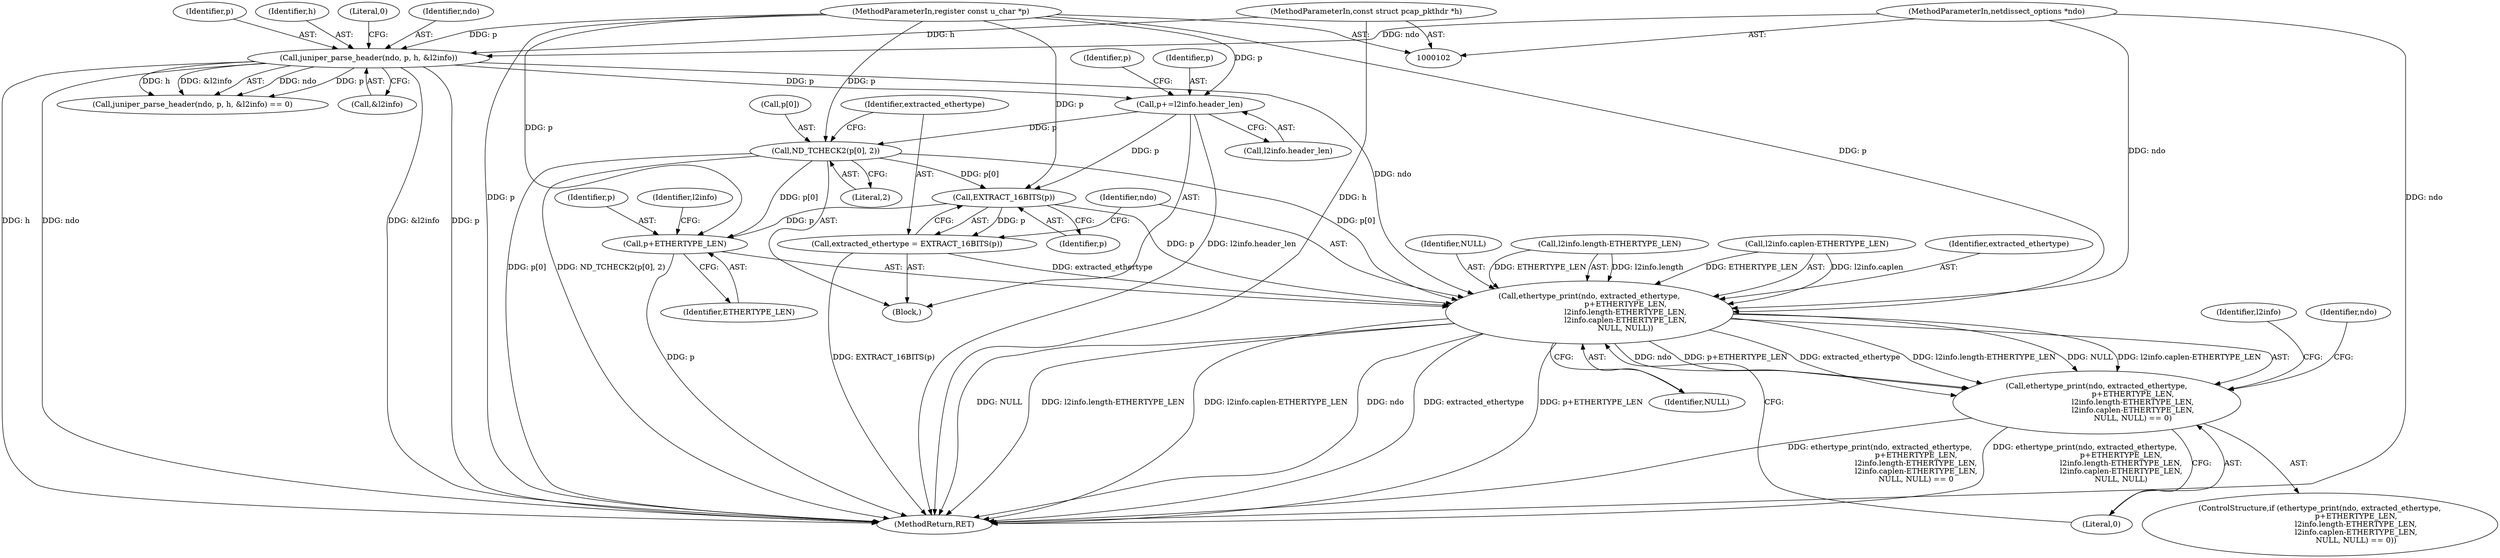 digraph "0_tcpdump_b534e304568585707c4a92422aeca25cf908ff02_5@array" {
"1000132" [label="(Call,ND_TCHECK2(p[0], 2))"];
"1000127" [label="(Call,p+=l2info.header_len)"];
"1000116" [label="(Call,juniper_parse_header(ndo, p, h, &l2info))"];
"1000103" [label="(MethodParameterIn,netdissect_options *ndo)"];
"1000105" [label="(MethodParameterIn,register const u_char *p)"];
"1000104" [label="(MethodParameterIn,const struct pcap_pkthdr *h)"];
"1000139" [label="(Call,EXTRACT_16BITS(p))"];
"1000137" [label="(Call,extracted_ethertype = EXTRACT_16BITS(p))"];
"1000143" [label="(Call,ethertype_print(ndo, extracted_ethertype,\n                              p+ETHERTYPE_LEN,\n                              l2info.length-ETHERTYPE_LEN,\n                              l2info.caplen-ETHERTYPE_LEN,\n                              NULL, NULL))"];
"1000142" [label="(Call,ethertype_print(ndo, extracted_ethertype,\n                              p+ETHERTYPE_LEN,\n                              l2info.length-ETHERTYPE_LEN,\n                              l2info.caplen-ETHERTYPE_LEN,\n                              NULL, NULL) == 0)"];
"1000146" [label="(Call,p+ETHERTYPE_LEN)"];
"1000105" [label="(MethodParameterIn,register const u_char *p)"];
"1000146" [label="(Call,p+ETHERTYPE_LEN)"];
"1000145" [label="(Identifier,extracted_ethertype)"];
"1000140" [label="(Identifier,p)"];
"1000142" [label="(Call,ethertype_print(ndo, extracted_ethertype,\n                              p+ETHERTYPE_LEN,\n                              l2info.length-ETHERTYPE_LEN,\n                              l2info.caplen-ETHERTYPE_LEN,\n                              NULL, NULL) == 0)"];
"1000115" [label="(Call,juniper_parse_header(ndo, p, h, &l2info) == 0)"];
"1000119" [label="(Identifier,h)"];
"1000161" [label="(Literal,0)"];
"1000170" [label="(Identifier,l2info)"];
"1000137" [label="(Call,extracted_ethertype = EXTRACT_16BITS(p))"];
"1000160" [label="(Identifier,NULL)"];
"1000122" [label="(Literal,0)"];
"1000164" [label="(Identifier,ndo)"];
"1000144" [label="(Identifier,ndo)"];
"1000136" [label="(Literal,2)"];
"1000143" [label="(Call,ethertype_print(ndo, extracted_ethertype,\n                              p+ETHERTYPE_LEN,\n                              l2info.length-ETHERTYPE_LEN,\n                              l2info.caplen-ETHERTYPE_LEN,\n                              NULL, NULL))"];
"1000147" [label="(Identifier,p)"];
"1000181" [label="(MethodReturn,RET)"];
"1000134" [label="(Identifier,p)"];
"1000116" [label="(Call,juniper_parse_header(ndo, p, h, &l2info))"];
"1000127" [label="(Call,p+=l2info.header_len)"];
"1000159" [label="(Identifier,NULL)"];
"1000148" [label="(Identifier,ETHERTYPE_LEN)"];
"1000138" [label="(Identifier,extracted_ethertype)"];
"1000132" [label="(Call,ND_TCHECK2(p[0], 2))"];
"1000117" [label="(Identifier,ndo)"];
"1000128" [label="(Identifier,p)"];
"1000139" [label="(Call,EXTRACT_16BITS(p))"];
"1000106" [label="(Block,)"];
"1000120" [label="(Call,&l2info)"];
"1000149" [label="(Call,l2info.length-ETHERTYPE_LEN)"];
"1000151" [label="(Identifier,l2info)"];
"1000141" [label="(ControlStructure,if (ethertype_print(ndo, extracted_ethertype,\n                              p+ETHERTYPE_LEN,\n                              l2info.length-ETHERTYPE_LEN,\n                              l2info.caplen-ETHERTYPE_LEN,\n                              NULL, NULL) == 0))"];
"1000129" [label="(Call,l2info.header_len)"];
"1000133" [label="(Call,p[0])"];
"1000104" [label="(MethodParameterIn,const struct pcap_pkthdr *h)"];
"1000118" [label="(Identifier,p)"];
"1000154" [label="(Call,l2info.caplen-ETHERTYPE_LEN)"];
"1000103" [label="(MethodParameterIn,netdissect_options *ndo)"];
"1000132" -> "1000106"  [label="AST: "];
"1000132" -> "1000136"  [label="CFG: "];
"1000133" -> "1000132"  [label="AST: "];
"1000136" -> "1000132"  [label="AST: "];
"1000138" -> "1000132"  [label="CFG: "];
"1000132" -> "1000181"  [label="DDG: p[0]"];
"1000132" -> "1000181"  [label="DDG: ND_TCHECK2(p[0], 2)"];
"1000127" -> "1000132"  [label="DDG: p"];
"1000105" -> "1000132"  [label="DDG: p"];
"1000132" -> "1000139"  [label="DDG: p[0]"];
"1000132" -> "1000143"  [label="DDG: p[0]"];
"1000132" -> "1000146"  [label="DDG: p[0]"];
"1000127" -> "1000106"  [label="AST: "];
"1000127" -> "1000129"  [label="CFG: "];
"1000128" -> "1000127"  [label="AST: "];
"1000129" -> "1000127"  [label="AST: "];
"1000134" -> "1000127"  [label="CFG: "];
"1000127" -> "1000181"  [label="DDG: l2info.header_len"];
"1000116" -> "1000127"  [label="DDG: p"];
"1000105" -> "1000127"  [label="DDG: p"];
"1000127" -> "1000139"  [label="DDG: p"];
"1000116" -> "1000115"  [label="AST: "];
"1000116" -> "1000120"  [label="CFG: "];
"1000117" -> "1000116"  [label="AST: "];
"1000118" -> "1000116"  [label="AST: "];
"1000119" -> "1000116"  [label="AST: "];
"1000120" -> "1000116"  [label="AST: "];
"1000122" -> "1000116"  [label="CFG: "];
"1000116" -> "1000181"  [label="DDG: p"];
"1000116" -> "1000181"  [label="DDG: h"];
"1000116" -> "1000181"  [label="DDG: ndo"];
"1000116" -> "1000181"  [label="DDG: &l2info"];
"1000116" -> "1000115"  [label="DDG: ndo"];
"1000116" -> "1000115"  [label="DDG: p"];
"1000116" -> "1000115"  [label="DDG: h"];
"1000116" -> "1000115"  [label="DDG: &l2info"];
"1000103" -> "1000116"  [label="DDG: ndo"];
"1000105" -> "1000116"  [label="DDG: p"];
"1000104" -> "1000116"  [label="DDG: h"];
"1000116" -> "1000143"  [label="DDG: ndo"];
"1000103" -> "1000102"  [label="AST: "];
"1000103" -> "1000181"  [label="DDG: ndo"];
"1000103" -> "1000143"  [label="DDG: ndo"];
"1000105" -> "1000102"  [label="AST: "];
"1000105" -> "1000181"  [label="DDG: p"];
"1000105" -> "1000139"  [label="DDG: p"];
"1000105" -> "1000143"  [label="DDG: p"];
"1000105" -> "1000146"  [label="DDG: p"];
"1000104" -> "1000102"  [label="AST: "];
"1000104" -> "1000181"  [label="DDG: h"];
"1000139" -> "1000137"  [label="AST: "];
"1000139" -> "1000140"  [label="CFG: "];
"1000140" -> "1000139"  [label="AST: "];
"1000137" -> "1000139"  [label="CFG: "];
"1000139" -> "1000137"  [label="DDG: p"];
"1000139" -> "1000143"  [label="DDG: p"];
"1000139" -> "1000146"  [label="DDG: p"];
"1000137" -> "1000106"  [label="AST: "];
"1000138" -> "1000137"  [label="AST: "];
"1000144" -> "1000137"  [label="CFG: "];
"1000137" -> "1000181"  [label="DDG: EXTRACT_16BITS(p)"];
"1000137" -> "1000143"  [label="DDG: extracted_ethertype"];
"1000143" -> "1000142"  [label="AST: "];
"1000143" -> "1000160"  [label="CFG: "];
"1000144" -> "1000143"  [label="AST: "];
"1000145" -> "1000143"  [label="AST: "];
"1000146" -> "1000143"  [label="AST: "];
"1000149" -> "1000143"  [label="AST: "];
"1000154" -> "1000143"  [label="AST: "];
"1000159" -> "1000143"  [label="AST: "];
"1000160" -> "1000143"  [label="AST: "];
"1000161" -> "1000143"  [label="CFG: "];
"1000143" -> "1000181"  [label="DDG: NULL"];
"1000143" -> "1000181"  [label="DDG: l2info.length-ETHERTYPE_LEN"];
"1000143" -> "1000181"  [label="DDG: l2info.caplen-ETHERTYPE_LEN"];
"1000143" -> "1000181"  [label="DDG: ndo"];
"1000143" -> "1000181"  [label="DDG: extracted_ethertype"];
"1000143" -> "1000181"  [label="DDG: p+ETHERTYPE_LEN"];
"1000143" -> "1000142"  [label="DDG: ndo"];
"1000143" -> "1000142"  [label="DDG: p+ETHERTYPE_LEN"];
"1000143" -> "1000142"  [label="DDG: extracted_ethertype"];
"1000143" -> "1000142"  [label="DDG: l2info.length-ETHERTYPE_LEN"];
"1000143" -> "1000142"  [label="DDG: NULL"];
"1000143" -> "1000142"  [label="DDG: l2info.caplen-ETHERTYPE_LEN"];
"1000149" -> "1000143"  [label="DDG: l2info.length"];
"1000149" -> "1000143"  [label="DDG: ETHERTYPE_LEN"];
"1000154" -> "1000143"  [label="DDG: l2info.caplen"];
"1000154" -> "1000143"  [label="DDG: ETHERTYPE_LEN"];
"1000142" -> "1000141"  [label="AST: "];
"1000142" -> "1000161"  [label="CFG: "];
"1000161" -> "1000142"  [label="AST: "];
"1000164" -> "1000142"  [label="CFG: "];
"1000170" -> "1000142"  [label="CFG: "];
"1000142" -> "1000181"  [label="DDG: ethertype_print(ndo, extracted_ethertype,\n                              p+ETHERTYPE_LEN,\n                              l2info.length-ETHERTYPE_LEN,\n                              l2info.caplen-ETHERTYPE_LEN,\n                              NULL, NULL) == 0"];
"1000142" -> "1000181"  [label="DDG: ethertype_print(ndo, extracted_ethertype,\n                              p+ETHERTYPE_LEN,\n                              l2info.length-ETHERTYPE_LEN,\n                              l2info.caplen-ETHERTYPE_LEN,\n                              NULL, NULL)"];
"1000146" -> "1000148"  [label="CFG: "];
"1000147" -> "1000146"  [label="AST: "];
"1000148" -> "1000146"  [label="AST: "];
"1000151" -> "1000146"  [label="CFG: "];
"1000146" -> "1000181"  [label="DDG: p"];
}
